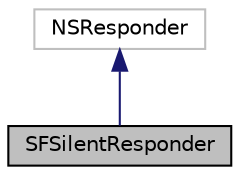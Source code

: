 digraph "SFSilentResponder"
{
 // LATEX_PDF_SIZE
  edge [fontname="Helvetica",fontsize="10",labelfontname="Helvetica",labelfontsize="10"];
  node [fontname="Helvetica",fontsize="10",shape=record];
  Node1 [label="SFSilentResponder",height=0.2,width=0.4,color="black", fillcolor="grey75", style="filled", fontcolor="black",tooltip="Silent Responder used to prevent sound alert with key event."];
  Node2 -> Node1 [dir="back",color="midnightblue",fontsize="10",style="solid",fontname="Helvetica"];
  Node2 [label="NSResponder",height=0.2,width=0.4,color="grey75", fillcolor="white", style="filled",tooltip=" "];
}
